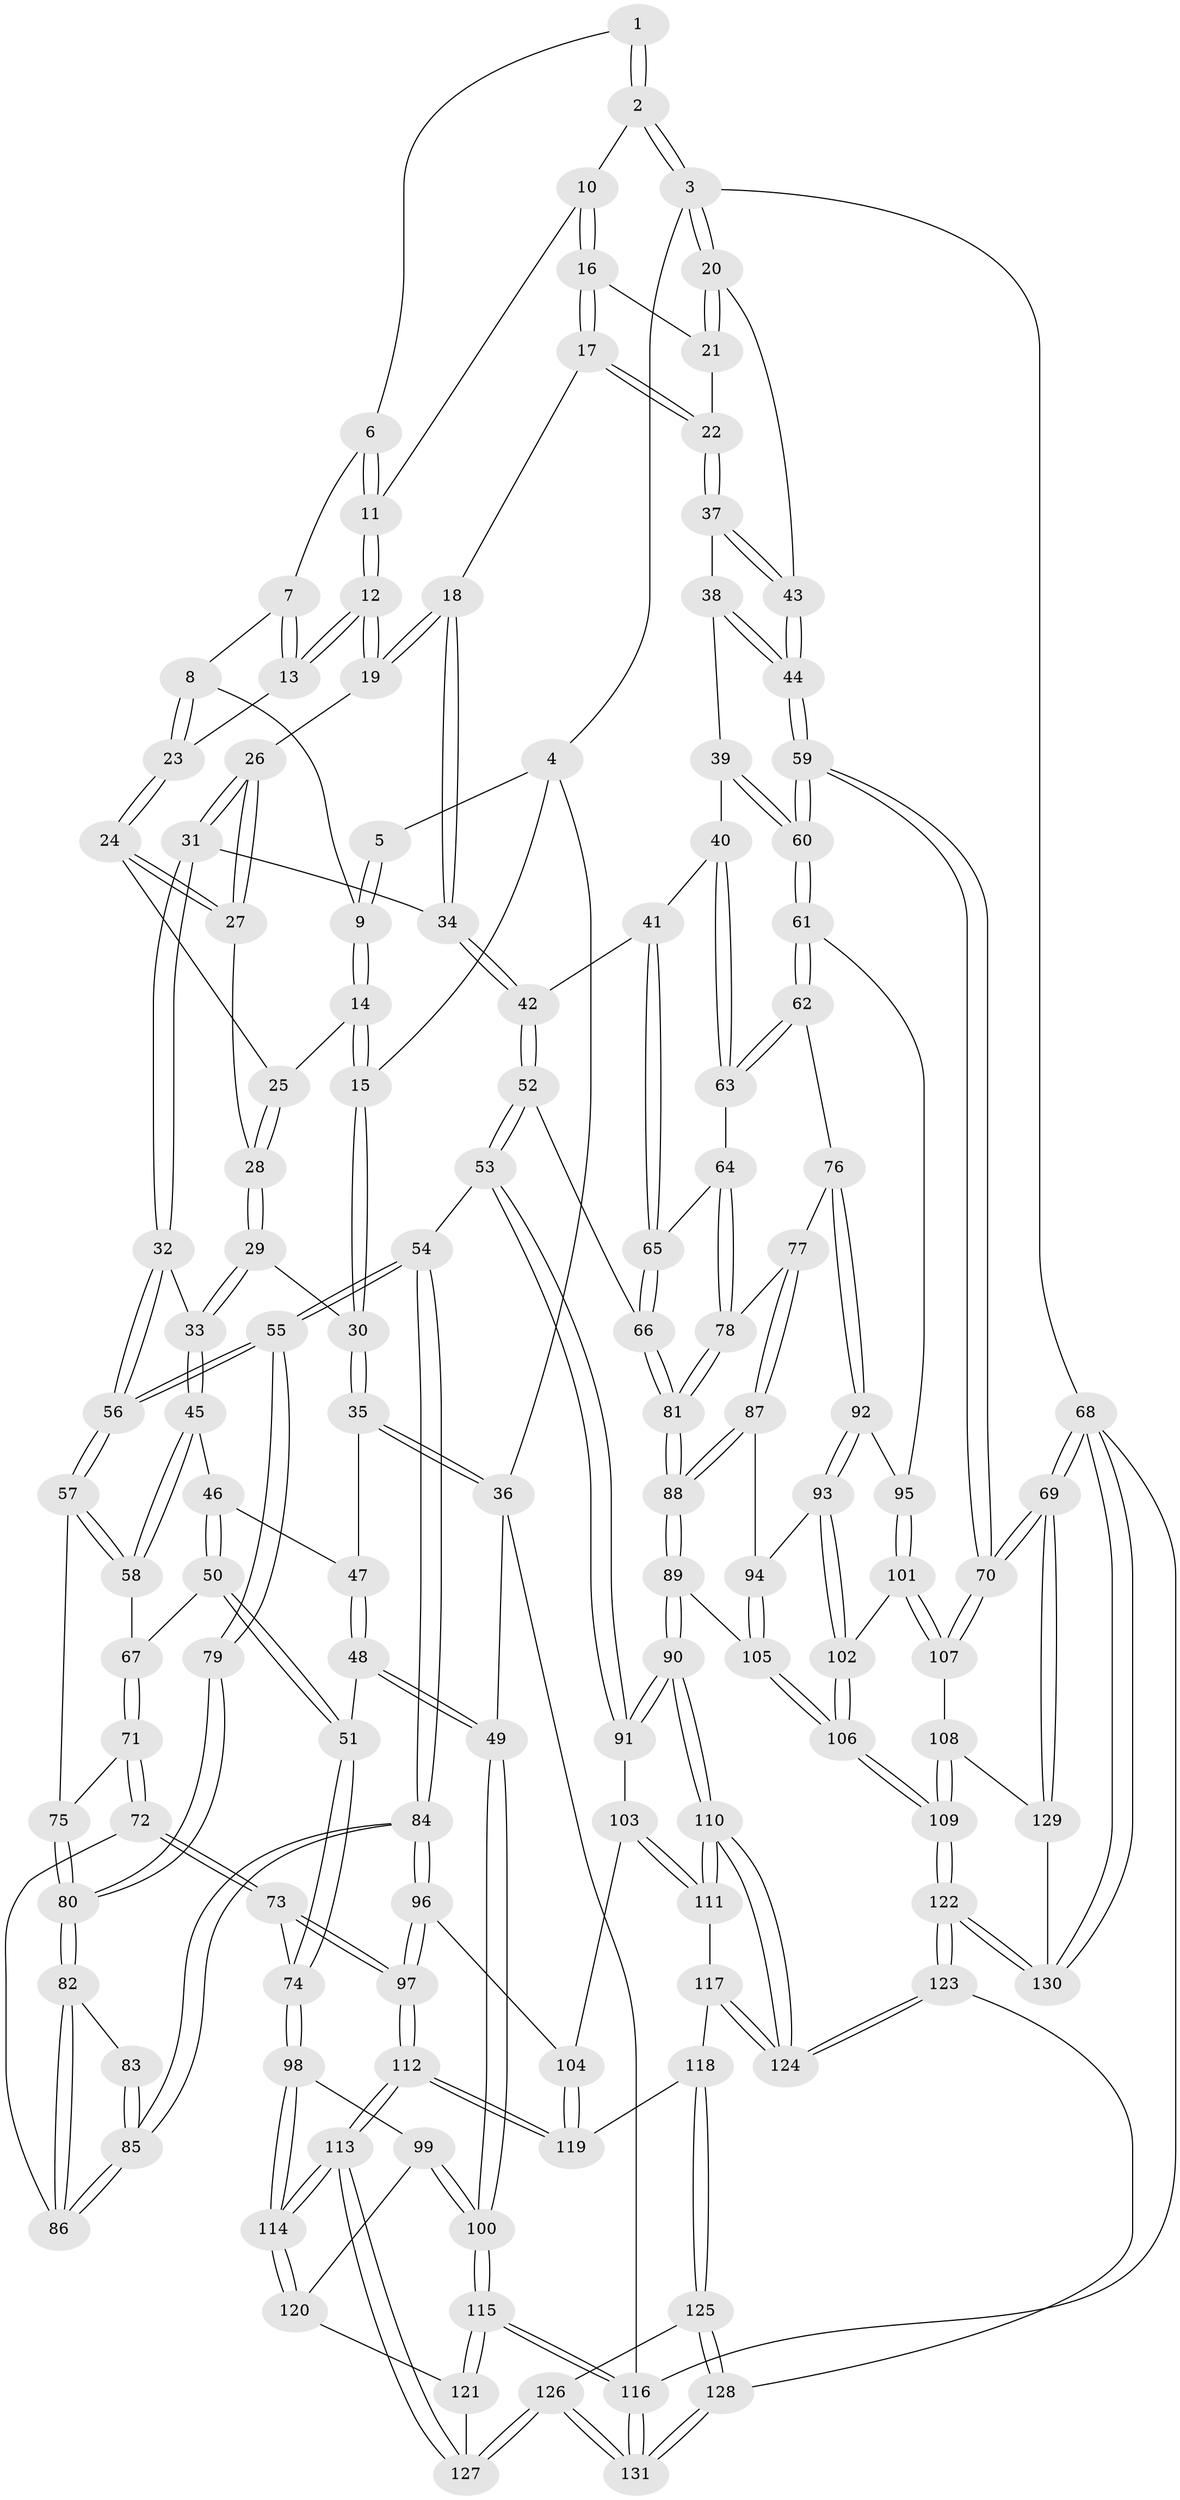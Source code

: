 // Generated by graph-tools (version 1.1) at 2025/38/03/09/25 02:38:54]
// undirected, 131 vertices, 324 edges
graph export_dot {
graph [start="1"]
  node [color=gray90,style=filled];
  1 [pos="+0.6198813406451514+0"];
  2 [pos="+0.8377066318012997+0"];
  3 [pos="+1+0"];
  4 [pos="+0.05806799879528982+0"];
  5 [pos="+0.43447383130672085+0"];
  6 [pos="+0.6023669422783439+0"];
  7 [pos="+0.5795800426937745+0.010240635120629395"];
  8 [pos="+0.48587087742470786+0.09932750355150341"];
  9 [pos="+0.4160937876439978+0.0669717931967076"];
  10 [pos="+0.8159203846195208+0"];
  11 [pos="+0.6616987899567035+0.07688834381839575"];
  12 [pos="+0.632890467497152+0.14317514365501183"];
  13 [pos="+0.6210977495780906+0.13707458543381792"];
  14 [pos="+0.36489991284518675+0.10177533582098625"];
  15 [pos="+0.19401294928340662+0.15866215226318775"];
  16 [pos="+0.8173923721294996+0"];
  17 [pos="+0.7730881795604787+0.221502848250018"];
  18 [pos="+0.7568326132936999+0.2243265017893053"];
  19 [pos="+0.653411126997071+0.17688591848365776"];
  20 [pos="+1+0.03542866615650312"];
  21 [pos="+0.951094474805831+0.12267984008468666"];
  22 [pos="+0.855569630643749+0.2665155597413516"];
  23 [pos="+0.5006536628330361+0.11694918934311882"];
  24 [pos="+0.49711038166373656+0.20294206973734685"];
  25 [pos="+0.41983740717946344+0.20097131617797226"];
  26 [pos="+0.5359267351283513+0.26973629701016094"];
  27 [pos="+0.5139381984458328+0.2515822460735743"];
  28 [pos="+0.3997511550155387+0.2719419625655806"];
  29 [pos="+0.3900990524293307+0.2786311292558445"];
  30 [pos="+0.16948363294524008+0.22867947306013003"];
  31 [pos="+0.5589387509516001+0.3939290852871787"];
  32 [pos="+0.547102759709678+0.4011621827059576"];
  33 [pos="+0.4336984746824271+0.38735443110127327"];
  34 [pos="+0.6284782863762423+0.40229051459841164"];
  35 [pos="+0.13746427146599066+0.2708274235633797"];
  36 [pos="+0+0.28214905389979433"];
  37 [pos="+0.8589181175374287+0.27058743303739624"];
  38 [pos="+0.8625225550183959+0.2877358578753544"];
  39 [pos="+0.8543481519653673+0.4352352382485747"];
  40 [pos="+0.8164946618393637+0.45533976474416293"];
  41 [pos="+0.7451769063840613+0.4659355861889002"];
  42 [pos="+0.6813160900695684+0.4551967837473807"];
  43 [pos="+1+0.18890832971436647"];
  44 [pos="+1+0.48183811128277065"];
  45 [pos="+0.3085512172852739+0.4579357513498907"];
  46 [pos="+0.1688122034028483+0.3228787173966743"];
  47 [pos="+0.14903516971844277+0.3006035853687138"];
  48 [pos="+0.06433861807423205+0.5929547454264742"];
  49 [pos="+0+0.5848546630241017"];
  50 [pos="+0.18177326981157163+0.5563929225180277"];
  51 [pos="+0.08503158252592331+0.6089770602208028"];
  52 [pos="+0.6450070010399483+0.5865981162051219"];
  53 [pos="+0.5247034807828068+0.6344307130075151"];
  54 [pos="+0.5014260268218337+0.612094139562856"];
  55 [pos="+0.48478349321103514+0.5861973901443209"];
  56 [pos="+0.48475369174749433+0.5861199520926854"];
  57 [pos="+0.36104141318083177+0.5252230462052357"];
  58 [pos="+0.3087992095809646+0.45946521832045395"];
  59 [pos="+1+0.5601784386919004"];
  60 [pos="+1+0.5612929382466351"];
  61 [pos="+1+0.562341483796479"];
  62 [pos="+0.8734081666411522+0.627474874657567"];
  63 [pos="+0.8182599285602067+0.5420886854843823"];
  64 [pos="+0.7867367260952297+0.5896838633148441"];
  65 [pos="+0.7531036422552525+0.5872293036788674"];
  66 [pos="+0.7087380924276876+0.6318473914258305"];
  67 [pos="+0.2471036950904606+0.545475512767981"];
  68 [pos="+1+1"];
  69 [pos="+1+1"];
  70 [pos="+1+0.7931442910515202"];
  71 [pos="+0.25340178619645065+0.6153846506245972"];
  72 [pos="+0.2518258924860553+0.6249914798548311"];
  73 [pos="+0.14383707019157096+0.6993489615577548"];
  74 [pos="+0.13926666678543453+0.6990741364435696"];
  75 [pos="+0.33746672959035184+0.5822019841006693"];
  76 [pos="+0.8666033932882254+0.6326131887498143"];
  77 [pos="+0.8462239005516362+0.6375986556135491"];
  78 [pos="+0.8222127207499965+0.6265131068439521"];
  79 [pos="+0.4065760296827868+0.622847002138601"];
  80 [pos="+0.3325076161011394+0.6367520156193417"];
  81 [pos="+0.7152404805999909+0.6502018532948344"];
  82 [pos="+0.3194734775640427+0.660913206705881"];
  83 [pos="+0.3885325850717056+0.6421819919536472"];
  84 [pos="+0.33564399648458165+0.7322839736124591"];
  85 [pos="+0.3327427118952314+0.7129597017309399"];
  86 [pos="+0.3186498097485368+0.6623458742456331"];
  87 [pos="+0.8139864483204952+0.6778545234247625"];
  88 [pos="+0.7223901943240782+0.7191091405170168"];
  89 [pos="+0.6963707562965359+0.8036685008306045"];
  90 [pos="+0.6657040101914938+0.8114915689724015"];
  91 [pos="+0.5319303752764452+0.6747307616056138"];
  92 [pos="+0.8759088977222949+0.7144994515744006"];
  93 [pos="+0.8694217066927707+0.7248508610620319"];
  94 [pos="+0.8435056653626992+0.7343052058903019"];
  95 [pos="+0.9375192878028029+0.7151437876732435"];
  96 [pos="+0.3287086306160554+0.7697319198754506"];
  97 [pos="+0.3084453944298897+0.7867134361842155"];
  98 [pos="+0.1047020846547153+0.7598908793452169"];
  99 [pos="+0.0748159420514403+0.7720894059249737"];
  100 [pos="+0+0.8186167944159399"];
  101 [pos="+0.9296032285148615+0.7613110333007128"];
  102 [pos="+0.8988573053453743+0.7684148801597332"];
  103 [pos="+0.4654708134452968+0.7542340532338333"];
  104 [pos="+0.42856447135253123+0.7784297684861854"];
  105 [pos="+0.7666454095279394+0.8325387713213039"];
  106 [pos="+0.8168671282470492+0.8716487050026304"];
  107 [pos="+0.9853648436489685+0.8151268043113391"];
  108 [pos="+0.8753606983609956+0.8879011477276367"];
  109 [pos="+0.8230663688378362+0.8796999302112206"];
  110 [pos="+0.6335361748768046+0.8519765621489488"];
  111 [pos="+0.5575260109297447+0.8636070439393253"];
  112 [pos="+0.2851957544291791+0.926436314710406"];
  113 [pos="+0.23728810565197617+1"];
  114 [pos="+0.1645133456360041+0.9119306343635006"];
  115 [pos="+0+0.9153916733866527"];
  116 [pos="+0+1"];
  117 [pos="+0.4958125465862606+0.888593521118519"];
  118 [pos="+0.4830590835908621+0.8928254293172142"];
  119 [pos="+0.4726028405931405+0.8880376078888078"];
  120 [pos="+0.04651606104861023+0.8808318054730131"];
  121 [pos="+0+0.9060749285121414"];
  122 [pos="+0.7312663684917203+1"];
  123 [pos="+0.632083280177994+1"];
  124 [pos="+0.6296032168007769+1"];
  125 [pos="+0.48301717653242476+0.90412149598762"];
  126 [pos="+0.23839761101106044+1"];
  127 [pos="+0.23458605027429064+1"];
  128 [pos="+0.5232292141450539+1"];
  129 [pos="+0.9181306026946705+0.9257132228843462"];
  130 [pos="+0.7436981002312937+1"];
  131 [pos="+0.23826388689312383+1"];
  1 -- 2;
  1 -- 2;
  1 -- 6;
  2 -- 3;
  2 -- 3;
  2 -- 10;
  3 -- 4;
  3 -- 20;
  3 -- 20;
  3 -- 68;
  4 -- 5;
  4 -- 15;
  4 -- 36;
  5 -- 9;
  5 -- 9;
  6 -- 7;
  6 -- 11;
  6 -- 11;
  7 -- 8;
  7 -- 13;
  7 -- 13;
  8 -- 9;
  8 -- 23;
  8 -- 23;
  9 -- 14;
  9 -- 14;
  10 -- 11;
  10 -- 16;
  10 -- 16;
  11 -- 12;
  11 -- 12;
  12 -- 13;
  12 -- 13;
  12 -- 19;
  12 -- 19;
  13 -- 23;
  14 -- 15;
  14 -- 15;
  14 -- 25;
  15 -- 30;
  15 -- 30;
  16 -- 17;
  16 -- 17;
  16 -- 21;
  17 -- 18;
  17 -- 22;
  17 -- 22;
  18 -- 19;
  18 -- 19;
  18 -- 34;
  18 -- 34;
  19 -- 26;
  20 -- 21;
  20 -- 21;
  20 -- 43;
  21 -- 22;
  22 -- 37;
  22 -- 37;
  23 -- 24;
  23 -- 24;
  24 -- 25;
  24 -- 27;
  24 -- 27;
  25 -- 28;
  25 -- 28;
  26 -- 27;
  26 -- 27;
  26 -- 31;
  26 -- 31;
  27 -- 28;
  28 -- 29;
  28 -- 29;
  29 -- 30;
  29 -- 33;
  29 -- 33;
  30 -- 35;
  30 -- 35;
  31 -- 32;
  31 -- 32;
  31 -- 34;
  32 -- 33;
  32 -- 56;
  32 -- 56;
  33 -- 45;
  33 -- 45;
  34 -- 42;
  34 -- 42;
  35 -- 36;
  35 -- 36;
  35 -- 47;
  36 -- 49;
  36 -- 116;
  37 -- 38;
  37 -- 43;
  37 -- 43;
  38 -- 39;
  38 -- 44;
  38 -- 44;
  39 -- 40;
  39 -- 60;
  39 -- 60;
  40 -- 41;
  40 -- 63;
  40 -- 63;
  41 -- 42;
  41 -- 65;
  41 -- 65;
  42 -- 52;
  42 -- 52;
  43 -- 44;
  43 -- 44;
  44 -- 59;
  44 -- 59;
  45 -- 46;
  45 -- 58;
  45 -- 58;
  46 -- 47;
  46 -- 50;
  46 -- 50;
  47 -- 48;
  47 -- 48;
  48 -- 49;
  48 -- 49;
  48 -- 51;
  49 -- 100;
  49 -- 100;
  50 -- 51;
  50 -- 51;
  50 -- 67;
  51 -- 74;
  51 -- 74;
  52 -- 53;
  52 -- 53;
  52 -- 66;
  53 -- 54;
  53 -- 91;
  53 -- 91;
  54 -- 55;
  54 -- 55;
  54 -- 84;
  54 -- 84;
  55 -- 56;
  55 -- 56;
  55 -- 79;
  55 -- 79;
  56 -- 57;
  56 -- 57;
  57 -- 58;
  57 -- 58;
  57 -- 75;
  58 -- 67;
  59 -- 60;
  59 -- 60;
  59 -- 70;
  59 -- 70;
  60 -- 61;
  60 -- 61;
  61 -- 62;
  61 -- 62;
  61 -- 95;
  62 -- 63;
  62 -- 63;
  62 -- 76;
  63 -- 64;
  64 -- 65;
  64 -- 78;
  64 -- 78;
  65 -- 66;
  65 -- 66;
  66 -- 81;
  66 -- 81;
  67 -- 71;
  67 -- 71;
  68 -- 69;
  68 -- 69;
  68 -- 130;
  68 -- 130;
  68 -- 116;
  69 -- 70;
  69 -- 70;
  69 -- 129;
  69 -- 129;
  70 -- 107;
  70 -- 107;
  71 -- 72;
  71 -- 72;
  71 -- 75;
  72 -- 73;
  72 -- 73;
  72 -- 86;
  73 -- 74;
  73 -- 97;
  73 -- 97;
  74 -- 98;
  74 -- 98;
  75 -- 80;
  75 -- 80;
  76 -- 77;
  76 -- 92;
  76 -- 92;
  77 -- 78;
  77 -- 87;
  77 -- 87;
  78 -- 81;
  78 -- 81;
  79 -- 80;
  79 -- 80;
  80 -- 82;
  80 -- 82;
  81 -- 88;
  81 -- 88;
  82 -- 83;
  82 -- 86;
  82 -- 86;
  83 -- 85;
  83 -- 85;
  84 -- 85;
  84 -- 85;
  84 -- 96;
  84 -- 96;
  85 -- 86;
  85 -- 86;
  87 -- 88;
  87 -- 88;
  87 -- 94;
  88 -- 89;
  88 -- 89;
  89 -- 90;
  89 -- 90;
  89 -- 105;
  90 -- 91;
  90 -- 91;
  90 -- 110;
  90 -- 110;
  91 -- 103;
  92 -- 93;
  92 -- 93;
  92 -- 95;
  93 -- 94;
  93 -- 102;
  93 -- 102;
  94 -- 105;
  94 -- 105;
  95 -- 101;
  95 -- 101;
  96 -- 97;
  96 -- 97;
  96 -- 104;
  97 -- 112;
  97 -- 112;
  98 -- 99;
  98 -- 114;
  98 -- 114;
  99 -- 100;
  99 -- 100;
  99 -- 120;
  100 -- 115;
  100 -- 115;
  101 -- 102;
  101 -- 107;
  101 -- 107;
  102 -- 106;
  102 -- 106;
  103 -- 104;
  103 -- 111;
  103 -- 111;
  104 -- 119;
  104 -- 119;
  105 -- 106;
  105 -- 106;
  106 -- 109;
  106 -- 109;
  107 -- 108;
  108 -- 109;
  108 -- 109;
  108 -- 129;
  109 -- 122;
  109 -- 122;
  110 -- 111;
  110 -- 111;
  110 -- 124;
  110 -- 124;
  111 -- 117;
  112 -- 113;
  112 -- 113;
  112 -- 119;
  112 -- 119;
  113 -- 114;
  113 -- 114;
  113 -- 127;
  113 -- 127;
  114 -- 120;
  114 -- 120;
  115 -- 116;
  115 -- 116;
  115 -- 121;
  115 -- 121;
  116 -- 131;
  116 -- 131;
  117 -- 118;
  117 -- 124;
  117 -- 124;
  118 -- 119;
  118 -- 125;
  118 -- 125;
  120 -- 121;
  121 -- 127;
  122 -- 123;
  122 -- 123;
  122 -- 130;
  122 -- 130;
  123 -- 124;
  123 -- 124;
  123 -- 128;
  125 -- 126;
  125 -- 128;
  125 -- 128;
  126 -- 127;
  126 -- 127;
  126 -- 131;
  126 -- 131;
  128 -- 131;
  128 -- 131;
  129 -- 130;
}

